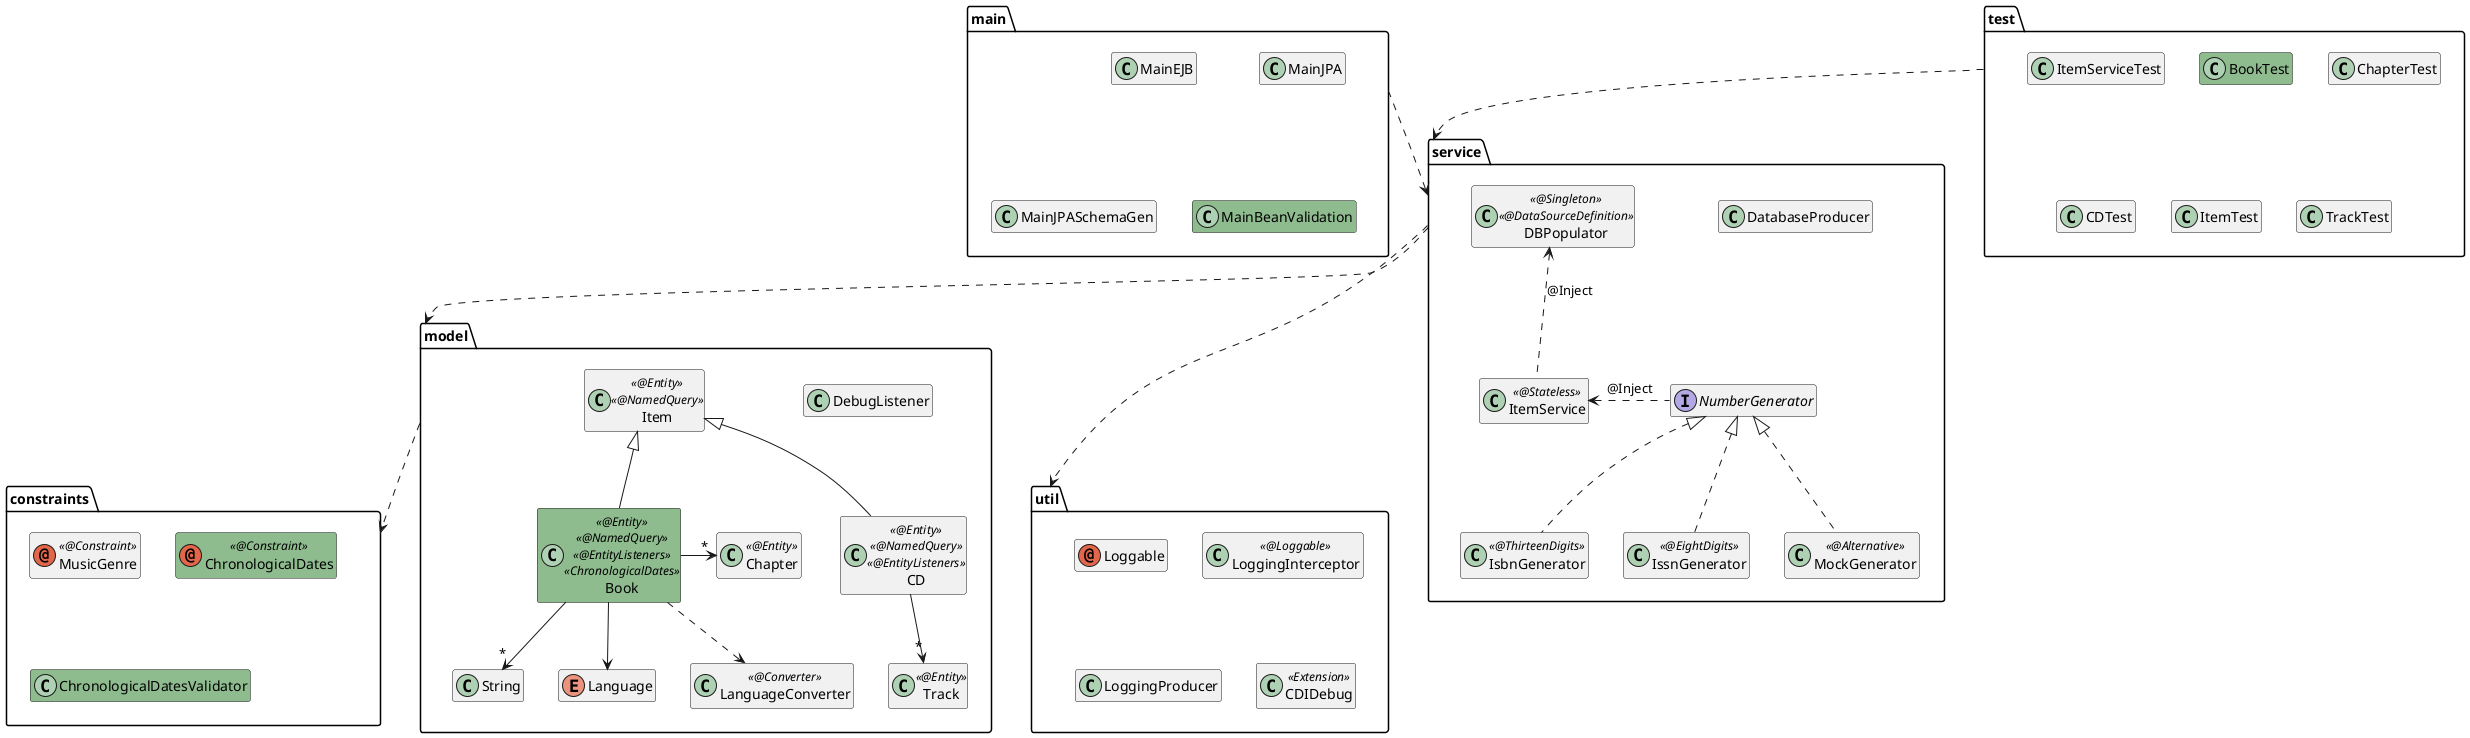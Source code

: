 @startuml

hide members

package "main" {
    class MainEJB
    class MainJPA
    class MainJPASchemaGen
    class MainBeanValidation #8FBC8F
}
package "test" {
    class ItemServiceTest
    class BookTest #8FBC8F
    class ChapterTest
    class CDTest
    class ItemTest
    class TrackTest
}

package "service" {
    interface NumberGenerator
    class IsbnGenerator << @ThirteenDigits >>
    class IssnGenerator << @EightDigits >>
    class MockGenerator << @Alternative >>
    class ItemService << @Stateless >>
    class DatabaseProducer
    class DBPopulator << @Singleton >> << @DataSourceDefinition >>

    ItemService <.right. NumberGenerator : @Inject
    DBPopulator <.down. ItemService : @Inject
    NumberGenerator <|.. IsbnGenerator
    NumberGenerator <|.. IssnGenerator
    NumberGenerator <|.. MockGenerator
}

package "model" {
    class DebugListener
    class Item << @Entity >> << @NamedQuery >>
    class CD << @Entity >> << @NamedQuery >> << @EntityListeners >>
    class Track << @Entity >>
    class Chapter << @Entity >>
    class Book << @Entity >> << @NamedQuery >> << @EntityListeners >> << ChronologicalDates >>  #8FBC8F
    class String
    enum Language
    class LanguageConverter << @Converter >>

    Item <|-- CD
    Item <|-- Book
    CD --> "*" Track
    Book --> "*" String
    Book -right-> "*" Chapter
    Book --> Language
    Book ..> LanguageConverter
}

package "constraints" {
    annotation MusicGenre << @Constraint >>
    annotation ChronologicalDates << @Constraint >> #8FBC8F
    class ChronologicalDatesValidator #8FBC8F
}

package "util" {
    annotation Loggable
    class LoggingInterceptor << @Loggable >>
    class LoggingProducer
    class CDIDebug << Extension >>
}

main ..> service
test ..> service
service ..> model
service ..> util
model ..> constraints

@enduml